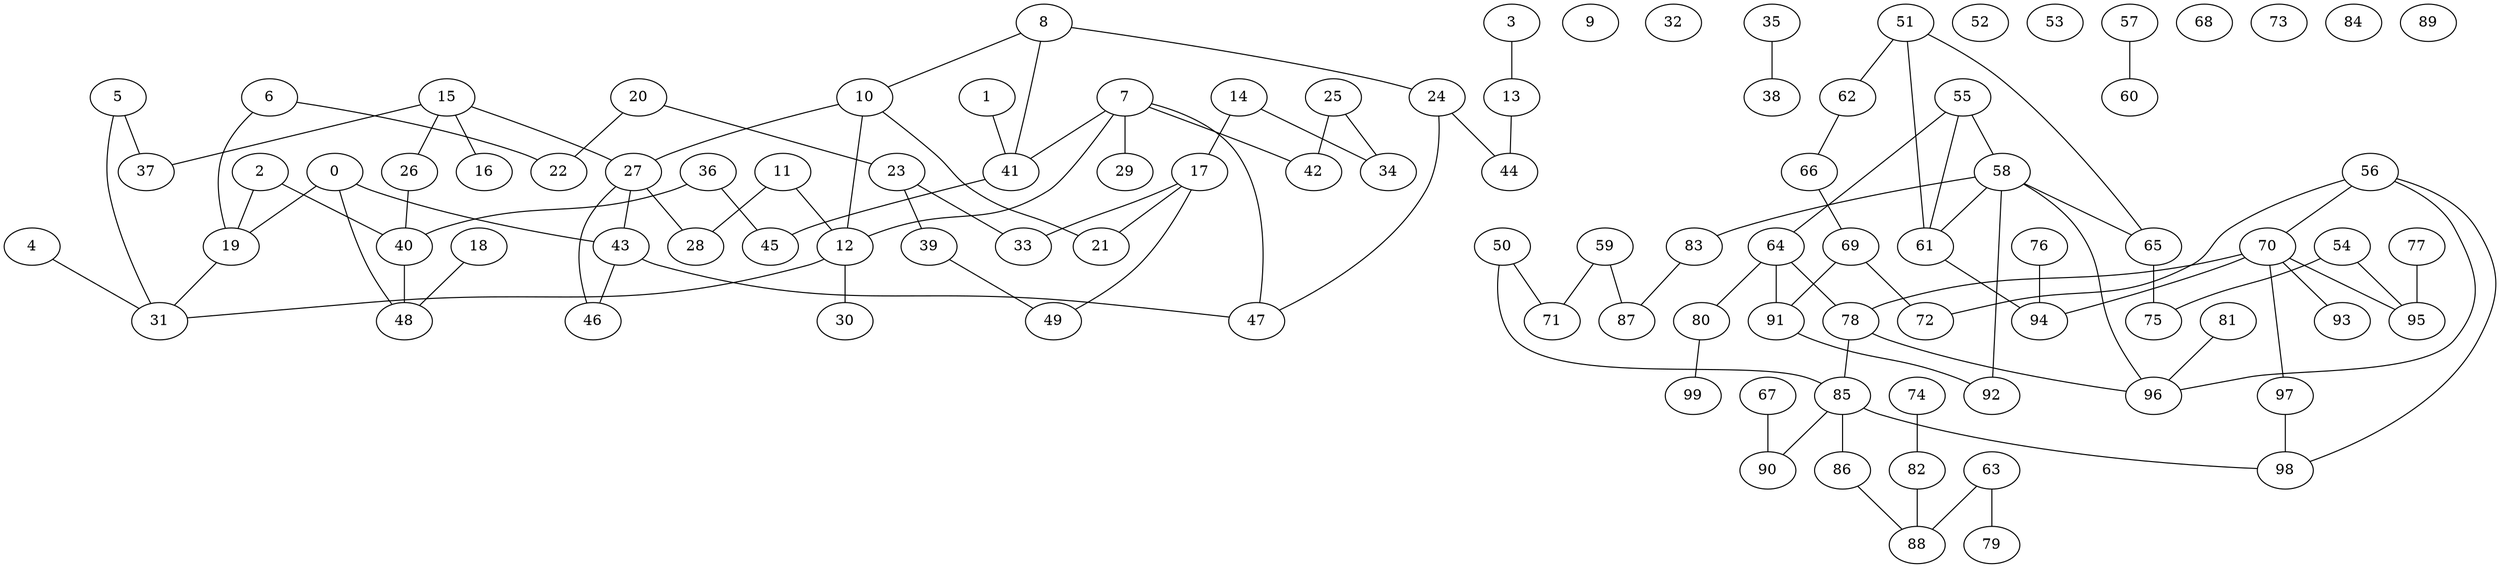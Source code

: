 strict graph {
0;
1;
2;
3;
4;
5;
6;
7;
8;
9;
10;
11;
12;
13;
14;
15;
16;
17;
18;
19;
20;
21;
22;
23;
24;
25;
26;
27;
28;
29;
30;
31;
32;
33;
34;
35;
36;
37;
38;
39;
40;
41;
42;
43;
44;
45;
46;
47;
48;
49;
50;
51;
52;
53;
54;
55;
56;
57;
58;
59;
60;
61;
62;
63;
64;
65;
66;
67;
68;
69;
70;
71;
72;
73;
74;
75;
76;
77;
78;
79;
80;
81;
82;
83;
84;
85;
86;
87;
88;
89;
90;
91;
92;
93;
94;
95;
96;
97;
98;
99;
0 -- 19 [weight=1];
0 -- 43 [weight=1];
0 -- 48 [weight=1];
1 -- 41 [weight=1];
2 -- 19 [weight=1];
2 -- 40 [weight=1];
3 -- 13 [weight=1];
4 -- 31 [weight=1];
5 -- 31 [weight=1];
5 -- 37 [weight=1];
6 -- 19 [weight=1];
6 -- 22 [weight=1];
7 -- 12 [weight=1];
7 -- 29 [weight=1];
7 -- 41 [weight=1];
7 -- 42 [weight=1];
7 -- 47 [weight=1];
8 -- 10 [weight=1];
8 -- 24 [weight=1];
8 -- 41 [weight=1];
10 -- 12 [weight=1];
10 -- 21 [weight=1];
10 -- 27 [weight=1];
11 -- 12 [weight=1];
11 -- 28 [weight=1];
12 -- 30 [weight=1];
12 -- 31 [weight=1];
13 -- 44 [weight=1];
14 -- 17 [weight=1];
14 -- 34 [weight=1];
15 -- 16 [weight=1];
15 -- 26 [weight=1];
15 -- 27 [weight=1];
15 -- 37 [weight=1];
17 -- 21 [weight=1];
17 -- 33 [weight=1];
17 -- 49 [weight=1];
18 -- 48 [weight=1];
19 -- 31 [weight=1];
20 -- 22 [weight=1];
20 -- 23 [weight=1];
23 -- 33 [weight=1];
23 -- 39 [weight=1];
24 -- 44 [weight=1];
24 -- 47 [weight=1];
25 -- 34 [weight=1];
25 -- 42 [weight=1];
26 -- 40 [weight=1];
27 -- 28 [weight=1];
27 -- 43 [weight=1];
27 -- 46 [weight=1];
35 -- 38 [weight=1];
36 -- 40 [weight=1];
36 -- 45 [weight=1];
39 -- 49 [weight=1];
40 -- 48 [weight=1];
41 -- 45 [weight=1];
43 -- 46 [weight=1];
43 -- 47 [weight=1];
50 -- 71 [weight=1];
50 -- 85 [weight=1];
51 -- 61 [weight=1];
51 -- 62 [weight=1];
51 -- 65 [weight=1];
54 -- 75 [weight=1];
54 -- 95 [weight=1];
55 -- 58 [weight=1];
55 -- 61 [weight=1];
55 -- 64 [weight=1];
56 -- 70 [weight=1];
56 -- 72 [weight=1];
56 -- 96 [weight=1];
56 -- 98 [weight=1];
57 -- 60 [weight=1];
58 -- 61 [weight=1];
58 -- 65 [weight=1];
58 -- 83 [weight=1];
58 -- 92 [weight=1];
58 -- 96 [weight=1];
59 -- 71 [weight=1];
59 -- 87 [weight=1];
61 -- 94 [weight=1];
62 -- 66 [weight=1];
63 -- 79 [weight=1];
63 -- 88 [weight=1];
64 -- 78 [weight=1];
64 -- 80 [weight=1];
64 -- 91 [weight=1];
65 -- 75 [weight=1];
66 -- 69 [weight=1];
67 -- 90 [weight=1];
69 -- 72 [weight=1];
69 -- 91 [weight=1];
70 -- 78 [weight=1];
70 -- 93 [weight=1];
70 -- 94 [weight=1];
70 -- 95 [weight=1];
70 -- 97 [weight=1];
74 -- 82 [weight=1];
76 -- 94 [weight=1];
77 -- 95 [weight=1];
78 -- 85 [weight=1];
78 -- 96 [weight=1];
80 -- 99 [weight=1];
81 -- 96 [weight=1];
82 -- 88 [weight=1];
83 -- 87 [weight=1];
85 -- 86 [weight=1];
85 -- 90 [weight=1];
85 -- 98 [weight=1];
86 -- 88 [weight=1];
91 -- 92 [weight=1];
97 -- 98 [weight=1];
}
